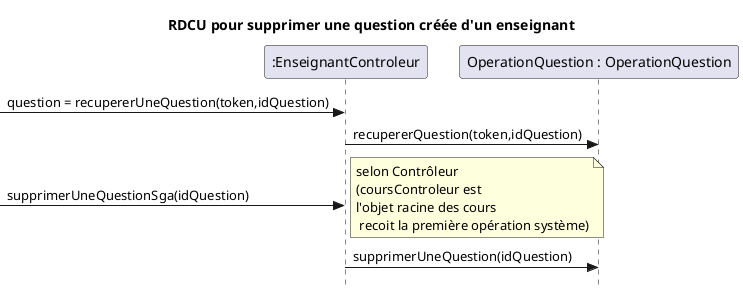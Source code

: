 @startuml supprimerUneQuestionOld
skinparam style strictuml
skinparam defaultfontname Verdana
title RDCU pour supprimer une question créée d'un enseignant
participant ":EnseignantControleur" as controleur
participant "OperationQuestion : OperationQuestion" as opQuestion
->controleur : question = recupererUneQuestion(token,idQuestion)
controleur -> opQuestion : recupererQuestion(token,idQuestion)
->controleur : supprimerUneQuestionSga(idQuestion)
note right : selon Contrôleur\n(coursControleur est\nl'objet racine des cours\n recoit la première opération système)
controleur -> opQuestion : supprimerUneQuestion(idQuestion)
@enduml 

@startuml supprimerUneQuestionFinal
skinparam style strictuml
skinparam defaultfontname Verdana
title RDCU pour supprimer une question créée d'un enseignant
participant ":EnseignantControleur" as controleur
participant "OperationQuestion : OperationQuestion" as opQuestion
->controleur : supprimerUneQuestionSga(idQuestion)
note right : selon Contrôleur\n(coursControleur est\nl'objet racine des cours\n recoit la première opération système)
controleur -> opQuestion : supprimerUneQuestion(idQuestion)
@enduml 